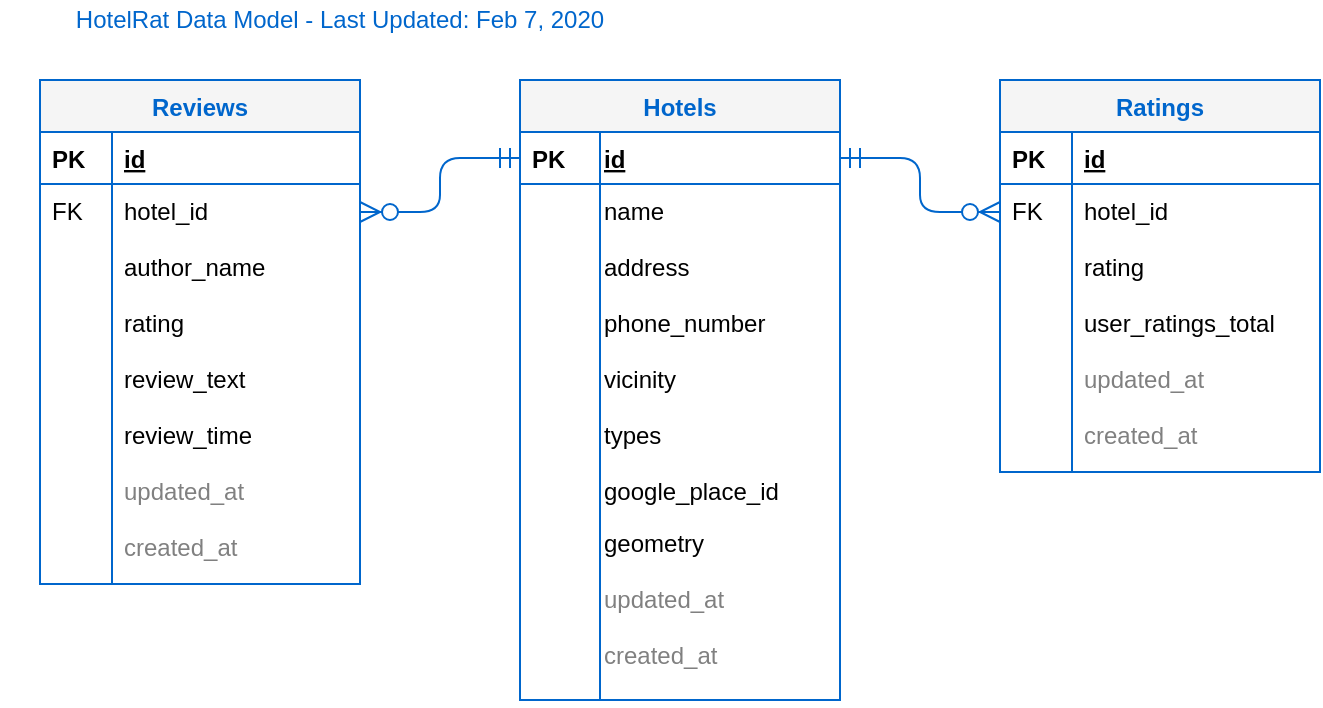 <mxfile version="12.6.8" type="device"><diagram id="C5RBs43oDa-KdzZeNtuy" name="Page-1"><mxGraphModel dx="2297" dy="1155" grid="1" gridSize="10" guides="1" tooltips="1" connect="1" arrows="1" fold="1" page="1" pageScale="1" pageWidth="850" pageHeight="1100" math="0" shadow="0"><root><mxCell id="WIyWlLk6GJQsqaUBKTNV-0"/><mxCell id="WIyWlLk6GJQsqaUBKTNV-1" parent="WIyWlLk6GJQsqaUBKTNV-0"/><mxCell id="zkfFHV4jXpPFQw0GAbJ--51" value="Hotels" style="swimlane;fontStyle=1;childLayout=stackLayout;horizontal=1;startSize=26;horizontalStack=0;resizeParent=1;resizeLast=0;collapsible=1;marginBottom=0;rounded=0;shadow=0;strokeWidth=1;fillColor=#f5f5f5;strokeColor=#0066CC;fontColor=#0066CC;" parent="WIyWlLk6GJQsqaUBKTNV-1" vertex="1"><mxGeometry x="300" y="80" width="160" height="310" as="geometry"><mxRectangle x="160" y="120" width="160" height="26" as="alternateBounds"/></mxGeometry></mxCell><mxCell id="zkfFHV4jXpPFQw0GAbJ--52" value="id" style="shape=partialRectangle;top=0;left=0;right=0;bottom=1;align=left;verticalAlign=top;fillColor=none;spacingLeft=40;spacingRight=4;overflow=hidden;rotatable=0;points=[[0,0.5],[1,0.5]];portConstraint=eastwest;dropTarget=0;rounded=0;shadow=0;strokeWidth=1;fontStyle=5;strokeColor=#0066CC;" parent="zkfFHV4jXpPFQw0GAbJ--51" vertex="1"><mxGeometry y="26" width="160" height="26" as="geometry"/></mxCell><mxCell id="zkfFHV4jXpPFQw0GAbJ--53" value="PK" style="shape=partialRectangle;top=0;left=0;bottom=0;fillColor=none;align=left;verticalAlign=top;spacingLeft=4;spacingRight=4;overflow=hidden;rotatable=0;points=[];portConstraint=eastwest;part=1;strokeColor=#0066CC;fontStyle=1" parent="zkfFHV4jXpPFQw0GAbJ--52" vertex="1" connectable="0"><mxGeometry width="40" height="26" as="geometry"/></mxCell><mxCell id="zkfFHV4jXpPFQw0GAbJ--54" value="name" style="shape=partialRectangle;top=0;left=0;right=0;bottom=0;align=left;verticalAlign=top;fillColor=none;spacingLeft=40;spacingRight=4;overflow=hidden;rotatable=0;points=[[0,0.5],[1,0.5]];portConstraint=eastwest;dropTarget=0;rounded=0;shadow=0;strokeWidth=1;strokeColor=#0066CC;spacing=2;spacingTop=0;spacingBottom=0;" parent="zkfFHV4jXpPFQw0GAbJ--51" vertex="1"><mxGeometry y="52" width="160" height="28" as="geometry"/></mxCell><mxCell id="zkfFHV4jXpPFQw0GAbJ--55" value="" style="shape=partialRectangle;top=0;left=0;bottom=0;fillColor=none;align=left;verticalAlign=top;spacingLeft=4;spacingRight=4;overflow=hidden;rotatable=0;points=[];portConstraint=eastwest;part=1;strokeColor=#0066CC;" parent="zkfFHV4jXpPFQw0GAbJ--54" vertex="1" connectable="0"><mxGeometry width="40" height="28" as="geometry"/></mxCell><mxCell id="yIJpqVIDmXWi16RXdVKt-8" value="address" style="shape=partialRectangle;top=0;left=0;right=0;bottom=0;align=left;verticalAlign=top;fillColor=none;spacingLeft=40;spacingRight=4;overflow=hidden;rotatable=0;points=[[0,0.5],[1,0.5]];portConstraint=eastwest;dropTarget=0;rounded=0;shadow=0;strokeWidth=1;strokeColor=#0066CC;spacing=2;spacingTop=0;spacingBottom=0;" parent="zkfFHV4jXpPFQw0GAbJ--51" vertex="1"><mxGeometry y="80" width="160" height="28" as="geometry"/></mxCell><mxCell id="yIJpqVIDmXWi16RXdVKt-9" value="" style="shape=partialRectangle;top=0;left=0;bottom=0;fillColor=none;align=left;verticalAlign=top;spacingLeft=4;spacingRight=4;overflow=hidden;rotatable=0;points=[];portConstraint=eastwest;part=1;strokeColor=#0066CC;" parent="yIJpqVIDmXWi16RXdVKt-8" vertex="1" connectable="0"><mxGeometry width="40" height="28" as="geometry"/></mxCell><mxCell id="eKPJt9qKX0gigk2nN0Y5-2" value="phone_number" style="shape=partialRectangle;top=0;left=0;right=0;bottom=0;align=left;verticalAlign=top;fillColor=none;spacingLeft=40;spacingRight=4;overflow=hidden;rotatable=0;points=[[0,0.5],[1,0.5]];portConstraint=eastwest;dropTarget=0;rounded=0;shadow=0;strokeWidth=1;strokeColor=#0066CC;spacing=2;spacingTop=0;spacingBottom=0;" parent="zkfFHV4jXpPFQw0GAbJ--51" vertex="1"><mxGeometry y="108" width="160" height="28" as="geometry"/></mxCell><mxCell id="eKPJt9qKX0gigk2nN0Y5-3" value="" style="shape=partialRectangle;top=0;left=0;bottom=0;fillColor=none;align=left;verticalAlign=top;spacingLeft=4;spacingRight=4;overflow=hidden;rotatable=0;points=[];portConstraint=eastwest;part=1;strokeColor=#0066CC;" parent="eKPJt9qKX0gigk2nN0Y5-2" vertex="1" connectable="0"><mxGeometry width="40" height="28" as="geometry"/></mxCell><mxCell id="eKPJt9qKX0gigk2nN0Y5-0" value="vicinity" style="shape=partialRectangle;top=0;left=0;right=0;bottom=0;align=left;verticalAlign=top;fillColor=none;spacingLeft=40;spacingRight=4;overflow=hidden;rotatable=0;points=[[0,0.5],[1,0.5]];portConstraint=eastwest;dropTarget=0;rounded=0;shadow=0;strokeWidth=1;strokeColor=#0066CC;spacing=2;spacingTop=0;spacingBottom=0;" parent="zkfFHV4jXpPFQw0GAbJ--51" vertex="1"><mxGeometry y="136" width="160" height="28" as="geometry"/></mxCell><mxCell id="eKPJt9qKX0gigk2nN0Y5-1" value="" style="shape=partialRectangle;top=0;left=0;bottom=0;fillColor=none;align=left;verticalAlign=top;spacingLeft=4;spacingRight=4;overflow=hidden;rotatable=0;points=[];portConstraint=eastwest;part=1;strokeColor=#0066CC;" parent="eKPJt9qKX0gigk2nN0Y5-0" vertex="1" connectable="0"><mxGeometry width="40" height="28" as="geometry"/></mxCell><mxCell id="yIJpqVIDmXWi16RXdVKt-10" value="types" style="shape=partialRectangle;top=0;left=0;right=0;bottom=0;align=left;verticalAlign=top;fillColor=none;spacingLeft=40;spacingRight=4;overflow=hidden;rotatable=0;points=[[0,0.5],[1,0.5]];portConstraint=eastwest;dropTarget=0;rounded=0;shadow=0;strokeWidth=1;strokeColor=#0066CC;spacing=2;spacingTop=0;spacingBottom=0;" parent="zkfFHV4jXpPFQw0GAbJ--51" vertex="1"><mxGeometry y="164" width="160" height="28" as="geometry"/></mxCell><mxCell id="yIJpqVIDmXWi16RXdVKt-11" value="" style="shape=partialRectangle;top=0;left=0;bottom=0;fillColor=none;align=left;verticalAlign=top;spacingLeft=4;spacingRight=4;overflow=hidden;rotatable=0;points=[];portConstraint=eastwest;part=1;strokeColor=#0066CC;" parent="yIJpqVIDmXWi16RXdVKt-10" vertex="1" connectable="0"><mxGeometry width="40" height="28" as="geometry"/></mxCell><mxCell id="yIJpqVIDmXWi16RXdVKt-51" value="google_place_id" style="shape=partialRectangle;top=0;left=0;right=0;bottom=0;align=left;verticalAlign=top;fillColor=none;spacingLeft=40;spacingRight=4;overflow=hidden;rotatable=0;points=[[0,0.5],[1,0.5]];portConstraint=eastwest;dropTarget=0;fontSize=12;strokeColor=#0066CC;" parent="zkfFHV4jXpPFQw0GAbJ--51" vertex="1"><mxGeometry y="192" width="160" height="26" as="geometry"/></mxCell><mxCell id="yIJpqVIDmXWi16RXdVKt-52" value="" style="shape=partialRectangle;fontStyle=1;top=0;left=0;bottom=0;fillColor=none;align=left;verticalAlign=top;spacingLeft=4;spacingRight=4;overflow=hidden;rotatable=0;points=[];portConstraint=eastwest;part=1;fontSize=12;strokeColor=#0066CC;" parent="yIJpqVIDmXWi16RXdVKt-51" vertex="1" connectable="0"><mxGeometry width="40" height="26" as="geometry"/></mxCell><mxCell id="yIJpqVIDmXWi16RXdVKt-12" value="geometry" style="shape=partialRectangle;top=0;left=0;right=0;bottom=0;align=left;verticalAlign=top;fillColor=none;spacingLeft=40;spacingRight=4;overflow=hidden;rotatable=0;points=[[0,0.5],[1,0.5]];portConstraint=eastwest;dropTarget=0;rounded=0;shadow=0;strokeWidth=1;strokeColor=#0066CC;spacing=2;spacingTop=0;spacingBottom=0;" parent="zkfFHV4jXpPFQw0GAbJ--51" vertex="1"><mxGeometry y="218" width="160" height="28" as="geometry"/></mxCell><mxCell id="yIJpqVIDmXWi16RXdVKt-13" value="" style="shape=partialRectangle;top=0;left=0;bottom=0;fillColor=none;align=left;verticalAlign=top;spacingLeft=4;spacingRight=4;overflow=hidden;rotatable=0;points=[];portConstraint=eastwest;part=1;strokeColor=#0066CC;" parent="yIJpqVIDmXWi16RXdVKt-12" vertex="1" connectable="0"><mxGeometry width="40" height="28" as="geometry"/></mxCell><mxCell id="yIJpqVIDmXWi16RXdVKt-27" value="updated_at" style="shape=partialRectangle;top=0;left=0;right=0;bottom=0;align=left;verticalAlign=top;fillColor=none;spacingLeft=40;spacingRight=4;overflow=hidden;rotatable=0;points=[[0,0.5],[1,0.5]];portConstraint=eastwest;dropTarget=0;rounded=0;shadow=0;strokeWidth=1;strokeColor=#0066CC;spacing=2;spacingTop=0;spacingBottom=0;fontColor=#808080;" parent="zkfFHV4jXpPFQw0GAbJ--51" vertex="1"><mxGeometry y="246" width="160" height="28" as="geometry"/></mxCell><mxCell id="yIJpqVIDmXWi16RXdVKt-28" value="" style="shape=partialRectangle;top=0;left=0;bottom=0;fillColor=none;align=left;verticalAlign=top;spacingLeft=4;spacingRight=4;overflow=hidden;rotatable=0;points=[];portConstraint=eastwest;part=1;strokeColor=#0066CC;" parent="yIJpqVIDmXWi16RXdVKt-27" vertex="1" connectable="0"><mxGeometry width="40" height="28" as="geometry"/></mxCell><mxCell id="yIJpqVIDmXWi16RXdVKt-29" value="created_at" style="shape=partialRectangle;top=0;left=0;right=0;bottom=0;align=left;verticalAlign=top;fillColor=none;spacingLeft=40;spacingRight=4;overflow=hidden;rotatable=0;points=[[0,0.5],[1,0.5]];portConstraint=eastwest;dropTarget=0;rounded=0;shadow=0;strokeWidth=1;strokeColor=#0066CC;spacing=2;spacingTop=0;spacingBottom=0;fontColor=#808080;" parent="zkfFHV4jXpPFQw0GAbJ--51" vertex="1"><mxGeometry y="274" width="160" height="36" as="geometry"/></mxCell><mxCell id="yIJpqVIDmXWi16RXdVKt-30" value="" style="shape=partialRectangle;top=0;left=0;bottom=0;fillColor=none;align=left;verticalAlign=top;spacingLeft=4;spacingRight=4;overflow=hidden;rotatable=0;points=[];portConstraint=eastwest;part=1;strokeColor=#0066CC;" parent="yIJpqVIDmXWi16RXdVKt-29" vertex="1" connectable="0"><mxGeometry width="40" height="36" as="geometry"/></mxCell><mxCell id="zkfFHV4jXpPFQw0GAbJ--63" value="" style="edgeStyle=orthogonalEdgeStyle;endArrow=ERzeroToMany;startArrow=ERmandOne;shadow=0;strokeWidth=1;endSize=8;startSize=8;entryX=0;entryY=0.5;entryDx=0;entryDy=0;strokeColor=#0066CC;" parent="WIyWlLk6GJQsqaUBKTNV-1" source="zkfFHV4jXpPFQw0GAbJ--52" target="yIJpqVIDmXWi16RXdVKt-19" edge="1"><mxGeometry width="100" height="100" relative="1" as="geometry"><mxPoint x="310" y="390" as="sourcePoint"/><mxPoint x="400" y="159" as="targetPoint"/></mxGeometry></mxCell><mxCell id="zkfFHV4jXpPFQw0GAbJ--71" value="" style="edgeStyle=orthogonalEdgeStyle;endArrow=ERzeroToMany;startArrow=ERmandOne;shadow=0;strokeWidth=1;endSize=8;startSize=8;exitX=0;exitY=0.5;exitDx=0;exitDy=0;entryX=1;entryY=0.5;entryDx=0;entryDy=0;strokeColor=#0066CC;" parent="WIyWlLk6GJQsqaUBKTNV-1" source="zkfFHV4jXpPFQw0GAbJ--52" target="yIJpqVIDmXWi16RXdVKt-37" edge="1"><mxGeometry width="100" height="100" relative="1" as="geometry"><mxPoint x="480.0" y="300.0" as="sourcePoint"/><mxPoint x="490.0" y="510" as="targetPoint"/><Array as="points"/></mxGeometry></mxCell><mxCell id="yIJpqVIDmXWi16RXdVKt-16" value="Ratings" style="swimlane;fontStyle=1;childLayout=stackLayout;horizontal=1;startSize=26;horizontalStack=0;resizeParent=1;resizeLast=0;collapsible=1;marginBottom=0;rounded=0;shadow=0;strokeWidth=1;fillColor=#f5f5f5;strokeColor=#0066CC;fontColor=#0066CC;" parent="WIyWlLk6GJQsqaUBKTNV-1" vertex="1"><mxGeometry x="540" y="80" width="160" height="196" as="geometry"><mxRectangle x="160" y="120" width="160" height="26" as="alternateBounds"/></mxGeometry></mxCell><mxCell id="yIJpqVIDmXWi16RXdVKt-17" value="id" style="shape=partialRectangle;top=0;left=0;right=0;bottom=1;align=left;verticalAlign=top;fillColor=none;spacingLeft=40;spacingRight=4;overflow=hidden;rotatable=0;points=[[0,0.5],[1,0.5]];portConstraint=eastwest;dropTarget=0;rounded=0;shadow=0;strokeWidth=1;fontStyle=5;strokeColor=#0066CC;" parent="yIJpqVIDmXWi16RXdVKt-16" vertex="1"><mxGeometry y="26" width="160" height="26" as="geometry"/></mxCell><mxCell id="yIJpqVIDmXWi16RXdVKt-18" value="PK" style="shape=partialRectangle;top=0;left=0;bottom=0;fillColor=none;align=left;verticalAlign=top;spacingLeft=4;spacingRight=4;overflow=hidden;rotatable=0;points=[];portConstraint=eastwest;part=1;strokeColor=#0066CC;fontStyle=1" parent="yIJpqVIDmXWi16RXdVKt-17" vertex="1" connectable="0"><mxGeometry width="36" height="26" as="geometry"/></mxCell><mxCell id="yIJpqVIDmXWi16RXdVKt-19" value="hotel_id" style="shape=partialRectangle;top=0;left=0;right=0;bottom=0;align=left;verticalAlign=top;fillColor=none;spacingLeft=40;spacingRight=4;overflow=hidden;rotatable=0;points=[[0,0.5],[1,0.5]];portConstraint=eastwest;dropTarget=0;rounded=0;shadow=0;strokeWidth=1;strokeColor=#0066CC;spacing=2;spacingTop=0;spacingBottom=0;" parent="yIJpqVIDmXWi16RXdVKt-16" vertex="1"><mxGeometry y="52" width="160" height="28" as="geometry"/></mxCell><mxCell id="yIJpqVIDmXWi16RXdVKt-20" value="FK" style="shape=partialRectangle;top=0;left=0;bottom=0;fillColor=none;align=left;verticalAlign=top;spacingLeft=4;spacingRight=4;overflow=hidden;rotatable=0;points=[];portConstraint=eastwest;part=1;strokeColor=#0066CC;" parent="yIJpqVIDmXWi16RXdVKt-19" vertex="1" connectable="0"><mxGeometry width="36" height="28" as="geometry"/></mxCell><mxCell id="yIJpqVIDmXWi16RXdVKt-21" value="rating" style="shape=partialRectangle;top=0;left=0;right=0;bottom=0;align=left;verticalAlign=top;fillColor=none;spacingLeft=40;spacingRight=4;overflow=hidden;rotatable=0;points=[[0,0.5],[1,0.5]];portConstraint=eastwest;dropTarget=0;rounded=0;shadow=0;strokeWidth=1;strokeColor=#0066CC;spacing=2;spacingTop=0;spacingBottom=0;" parent="yIJpqVIDmXWi16RXdVKt-16" vertex="1"><mxGeometry y="80" width="160" height="28" as="geometry"/></mxCell><mxCell id="yIJpqVIDmXWi16RXdVKt-22" value="" style="shape=partialRectangle;top=0;left=0;bottom=0;fillColor=none;align=left;verticalAlign=top;spacingLeft=4;spacingRight=4;overflow=hidden;rotatable=0;points=[];portConstraint=eastwest;part=1;strokeColor=#0066CC;" parent="yIJpqVIDmXWi16RXdVKt-21" vertex="1" connectable="0"><mxGeometry width="36" height="28" as="geometry"/></mxCell><mxCell id="yIJpqVIDmXWi16RXdVKt-23" value="user_ratings_total" style="shape=partialRectangle;top=0;left=0;right=0;bottom=0;align=left;verticalAlign=top;fillColor=none;spacingLeft=40;spacingRight=4;overflow=hidden;rotatable=0;points=[[0,0.5],[1,0.5]];portConstraint=eastwest;dropTarget=0;rounded=0;shadow=0;strokeWidth=1;strokeColor=#0066CC;spacing=2;spacingTop=0;spacingBottom=0;" parent="yIJpqVIDmXWi16RXdVKt-16" vertex="1"><mxGeometry y="108" width="160" height="28" as="geometry"/></mxCell><mxCell id="yIJpqVIDmXWi16RXdVKt-24" value="" style="shape=partialRectangle;top=0;left=0;bottom=0;fillColor=none;align=left;verticalAlign=top;spacingLeft=4;spacingRight=4;overflow=hidden;rotatable=0;points=[];portConstraint=eastwest;part=1;strokeColor=#0066CC;" parent="yIJpqVIDmXWi16RXdVKt-23" vertex="1" connectable="0"><mxGeometry width="36" height="28" as="geometry"/></mxCell><mxCell id="yIJpqVIDmXWi16RXdVKt-25" value="updated_at" style="shape=partialRectangle;top=0;left=0;right=0;bottom=0;align=left;verticalAlign=top;fillColor=none;spacingLeft=40;spacingRight=4;overflow=hidden;rotatable=0;points=[[0,0.5],[1,0.5]];portConstraint=eastwest;dropTarget=0;rounded=0;shadow=0;strokeWidth=1;strokeColor=#0066CC;spacing=2;spacingTop=0;spacingBottom=0;fontColor=#808080;" parent="yIJpqVIDmXWi16RXdVKt-16" vertex="1"><mxGeometry y="136" width="160" height="28" as="geometry"/></mxCell><mxCell id="yIJpqVIDmXWi16RXdVKt-26" value="" style="shape=partialRectangle;top=0;left=0;bottom=0;fillColor=none;align=left;verticalAlign=top;spacingLeft=4;spacingRight=4;overflow=hidden;rotatable=0;points=[];portConstraint=eastwest;part=1;strokeColor=#0066CC;" parent="yIJpqVIDmXWi16RXdVKt-25" vertex="1" connectable="0"><mxGeometry width="36" height="28" as="geometry"/></mxCell><mxCell id="yIJpqVIDmXWi16RXdVKt-31" value="created_at" style="shape=partialRectangle;top=0;left=0;right=0;bottom=0;align=left;verticalAlign=top;fillColor=none;spacingLeft=40;spacingRight=4;overflow=hidden;rotatable=0;points=[[0,0.5],[1,0.5]];portConstraint=eastwest;dropTarget=0;rounded=0;shadow=0;strokeWidth=1;strokeColor=#0066CC;spacing=2;spacingTop=0;spacingBottom=0;fontColor=#808080;" parent="yIJpqVIDmXWi16RXdVKt-16" vertex="1"><mxGeometry y="164" width="160" height="32" as="geometry"/></mxCell><mxCell id="yIJpqVIDmXWi16RXdVKt-32" value="" style="shape=partialRectangle;top=0;left=0;bottom=0;fillColor=none;align=left;verticalAlign=top;spacingLeft=4;spacingRight=4;overflow=hidden;rotatable=0;points=[];portConstraint=eastwest;part=1;strokeColor=#0066CC;" parent="yIJpqVIDmXWi16RXdVKt-31" vertex="1" connectable="0"><mxGeometry width="36" height="32" as="geometry"/></mxCell><mxCell id="yIJpqVIDmXWi16RXdVKt-33" value="HotelRat Data Model - Last Updated: Feb 7, 2020" style="text;html=1;strokeColor=none;fillColor=none;align=center;verticalAlign=middle;whiteSpace=wrap;rounded=0;fontColor=#0066CC;" parent="WIyWlLk6GJQsqaUBKTNV-1" vertex="1"><mxGeometry x="40" y="40" width="340" height="20" as="geometry"/></mxCell><mxCell id="yIJpqVIDmXWi16RXdVKt-34" value="Reviews" style="swimlane;fontStyle=1;childLayout=stackLayout;horizontal=1;startSize=26;horizontalStack=0;resizeParent=1;resizeLast=0;collapsible=1;marginBottom=0;rounded=0;shadow=0;strokeWidth=1;fillColor=#f5f5f5;strokeColor=#0066CC;fontColor=#0066CC;" parent="WIyWlLk6GJQsqaUBKTNV-1" vertex="1"><mxGeometry x="60" y="80" width="160" height="252" as="geometry"><mxRectangle x="160" y="120" width="160" height="26" as="alternateBounds"/></mxGeometry></mxCell><mxCell id="yIJpqVIDmXWi16RXdVKt-35" value="id" style="shape=partialRectangle;top=0;left=0;right=0;bottom=1;align=left;verticalAlign=top;fillColor=none;spacingLeft=40;spacingRight=4;overflow=hidden;rotatable=0;points=[[0,0.5],[1,0.5]];portConstraint=eastwest;dropTarget=0;rounded=0;shadow=0;strokeWidth=1;fontStyle=5;strokeColor=#0066CC;" parent="yIJpqVIDmXWi16RXdVKt-34" vertex="1"><mxGeometry y="26" width="160" height="26" as="geometry"/></mxCell><mxCell id="yIJpqVIDmXWi16RXdVKt-36" value="PK" style="shape=partialRectangle;top=0;left=0;bottom=0;fillColor=none;align=left;verticalAlign=top;spacingLeft=4;spacingRight=4;overflow=hidden;rotatable=0;points=[];portConstraint=eastwest;part=1;strokeColor=#0066CC;fontStyle=1" parent="yIJpqVIDmXWi16RXdVKt-35" vertex="1" connectable="0"><mxGeometry width="36" height="26" as="geometry"/></mxCell><mxCell id="yIJpqVIDmXWi16RXdVKt-37" value="hotel_id" style="shape=partialRectangle;top=0;left=0;right=0;bottom=0;align=left;verticalAlign=top;fillColor=none;spacingLeft=40;spacingRight=4;overflow=hidden;rotatable=0;points=[[0,0.5],[1,0.5]];portConstraint=eastwest;dropTarget=0;rounded=0;shadow=0;strokeWidth=1;strokeColor=#0066CC;spacing=2;spacingTop=0;spacingBottom=0;" parent="yIJpqVIDmXWi16RXdVKt-34" vertex="1"><mxGeometry y="52" width="160" height="28" as="geometry"/></mxCell><mxCell id="yIJpqVIDmXWi16RXdVKt-38" value="FK" style="shape=partialRectangle;top=0;left=0;bottom=0;fillColor=none;align=left;verticalAlign=top;spacingLeft=4;spacingRight=4;overflow=hidden;rotatable=0;points=[];portConstraint=eastwest;part=1;strokeColor=#0066CC;" parent="yIJpqVIDmXWi16RXdVKt-37" vertex="1" connectable="0"><mxGeometry width="36" height="28" as="geometry"/></mxCell><mxCell id="yIJpqVIDmXWi16RXdVKt-39" value="author_name" style="shape=partialRectangle;top=0;left=0;right=0;bottom=0;align=left;verticalAlign=top;fillColor=none;spacingLeft=40;spacingRight=4;overflow=hidden;rotatable=0;points=[[0,0.5],[1,0.5]];portConstraint=eastwest;dropTarget=0;rounded=0;shadow=0;strokeWidth=1;strokeColor=#0066CC;spacing=2;spacingTop=0;spacingBottom=0;" parent="yIJpqVIDmXWi16RXdVKt-34" vertex="1"><mxGeometry y="80" width="160" height="28" as="geometry"/></mxCell><mxCell id="yIJpqVIDmXWi16RXdVKt-40" value="" style="shape=partialRectangle;top=0;left=0;bottom=0;fillColor=none;align=left;verticalAlign=top;spacingLeft=4;spacingRight=4;overflow=hidden;rotatable=0;points=[];portConstraint=eastwest;part=1;strokeColor=#0066CC;" parent="yIJpqVIDmXWi16RXdVKt-39" vertex="1" connectable="0"><mxGeometry width="36" height="28" as="geometry"/></mxCell><mxCell id="yIJpqVIDmXWi16RXdVKt-70" value="rating" style="shape=partialRectangle;top=0;left=0;right=0;bottom=0;align=left;verticalAlign=top;fillColor=none;spacingLeft=40;spacingRight=4;overflow=hidden;rotatable=0;points=[[0,0.5],[1,0.5]];portConstraint=eastwest;dropTarget=0;rounded=0;shadow=0;strokeWidth=1;strokeColor=#0066CC;spacing=2;spacingTop=0;spacingBottom=0;" parent="yIJpqVIDmXWi16RXdVKt-34" vertex="1"><mxGeometry y="108" width="160" height="28" as="geometry"/></mxCell><mxCell id="yIJpqVIDmXWi16RXdVKt-71" value="" style="shape=partialRectangle;top=0;left=0;bottom=0;fillColor=none;align=left;verticalAlign=top;spacingLeft=4;spacingRight=4;overflow=hidden;rotatable=0;points=[];portConstraint=eastwest;part=1;strokeColor=#0066CC;" parent="yIJpqVIDmXWi16RXdVKt-70" vertex="1" connectable="0"><mxGeometry width="36" height="28" as="geometry"/></mxCell><mxCell id="yIJpqVIDmXWi16RXdVKt-72" value="review_text" style="shape=partialRectangle;top=0;left=0;right=0;bottom=0;align=left;verticalAlign=top;fillColor=none;spacingLeft=40;spacingRight=4;overflow=hidden;rotatable=0;points=[[0,0.5],[1,0.5]];portConstraint=eastwest;dropTarget=0;rounded=0;shadow=0;strokeWidth=1;strokeColor=#0066CC;spacing=2;spacingTop=0;spacingBottom=0;" parent="yIJpqVIDmXWi16RXdVKt-34" vertex="1"><mxGeometry y="136" width="160" height="28" as="geometry"/></mxCell><mxCell id="yIJpqVIDmXWi16RXdVKt-73" value="" style="shape=partialRectangle;top=0;left=0;bottom=0;fillColor=none;align=left;verticalAlign=top;spacingLeft=4;spacingRight=4;overflow=hidden;rotatable=0;points=[];portConstraint=eastwest;part=1;strokeColor=#0066CC;" parent="yIJpqVIDmXWi16RXdVKt-72" vertex="1" connectable="0"><mxGeometry width="36" height="28" as="geometry"/></mxCell><mxCell id="yIJpqVIDmXWi16RXdVKt-74" value="review_time" style="shape=partialRectangle;top=0;left=0;right=0;bottom=0;align=left;verticalAlign=top;fillColor=none;spacingLeft=40;spacingRight=4;overflow=hidden;rotatable=0;points=[[0,0.5],[1,0.5]];portConstraint=eastwest;dropTarget=0;rounded=0;shadow=0;strokeWidth=1;strokeColor=#0066CC;spacing=2;spacingTop=0;spacingBottom=0;" parent="yIJpqVIDmXWi16RXdVKt-34" vertex="1"><mxGeometry y="164" width="160" height="28" as="geometry"/></mxCell><mxCell id="yIJpqVIDmXWi16RXdVKt-75" value="" style="shape=partialRectangle;top=0;left=0;bottom=0;fillColor=none;align=left;verticalAlign=top;spacingLeft=4;spacingRight=4;overflow=hidden;rotatable=0;points=[];portConstraint=eastwest;part=1;strokeColor=#0066CC;" parent="yIJpqVIDmXWi16RXdVKt-74" vertex="1" connectable="0"><mxGeometry width="36" height="28" as="geometry"/></mxCell><mxCell id="yIJpqVIDmXWi16RXdVKt-43" value="updated_at" style="shape=partialRectangle;top=0;left=0;right=0;bottom=0;align=left;verticalAlign=top;fillColor=none;spacingLeft=40;spacingRight=4;overflow=hidden;rotatable=0;points=[[0,0.5],[1,0.5]];portConstraint=eastwest;dropTarget=0;rounded=0;shadow=0;strokeWidth=1;strokeColor=#0066CC;spacing=2;spacingTop=0;spacingBottom=0;fontColor=#808080;" parent="yIJpqVIDmXWi16RXdVKt-34" vertex="1"><mxGeometry y="192" width="160" height="28" as="geometry"/></mxCell><mxCell id="yIJpqVIDmXWi16RXdVKt-44" value="" style="shape=partialRectangle;top=0;left=0;bottom=0;fillColor=none;align=left;verticalAlign=top;spacingLeft=4;spacingRight=4;overflow=hidden;rotatable=0;points=[];portConstraint=eastwest;part=1;strokeColor=#0066CC;" parent="yIJpqVIDmXWi16RXdVKt-43" vertex="1" connectable="0"><mxGeometry width="36" height="28" as="geometry"/></mxCell><mxCell id="yIJpqVIDmXWi16RXdVKt-45" value="created_at" style="shape=partialRectangle;top=0;left=0;right=0;bottom=0;align=left;verticalAlign=top;fillColor=none;spacingLeft=40;spacingRight=4;overflow=hidden;rotatable=0;points=[[0,0.5],[1,0.5]];portConstraint=eastwest;dropTarget=0;rounded=0;shadow=0;strokeWidth=1;strokeColor=#0066CC;spacing=2;spacingTop=0;spacingBottom=0;fontColor=#808080;" parent="yIJpqVIDmXWi16RXdVKt-34" vertex="1"><mxGeometry y="220" width="160" height="32" as="geometry"/></mxCell><mxCell id="yIJpqVIDmXWi16RXdVKt-46" value="" style="shape=partialRectangle;top=0;left=0;bottom=0;fillColor=none;align=left;verticalAlign=top;spacingLeft=4;spacingRight=4;overflow=hidden;rotatable=0;points=[];portConstraint=eastwest;part=1;strokeColor=#0066CC;" parent="yIJpqVIDmXWi16RXdVKt-45" vertex="1" connectable="0"><mxGeometry width="36" height="32" as="geometry"/></mxCell></root></mxGraphModel></diagram></mxfile>